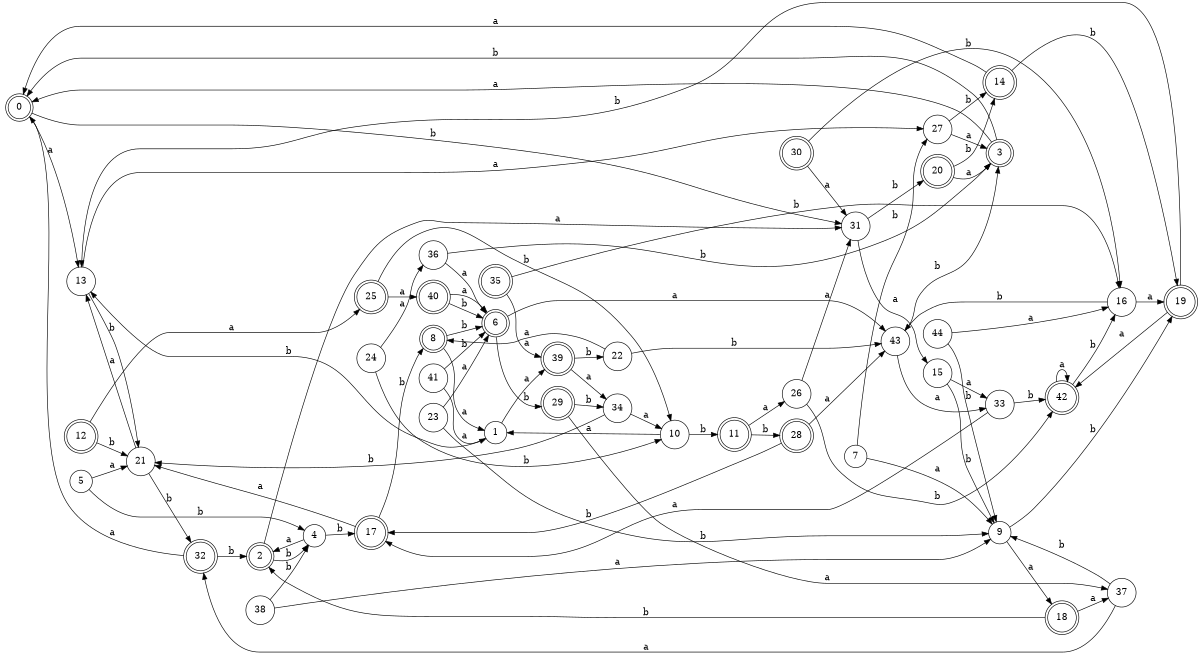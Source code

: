 digraph n36_3 {
__start0 [label="" shape="none"];

rankdir=LR;
size="8,5";

s0 [style="rounded,filled", color="black", fillcolor="white" shape="doublecircle", label="0"];
s1 [style="filled", color="black", fillcolor="white" shape="circle", label="1"];
s2 [style="rounded,filled", color="black", fillcolor="white" shape="doublecircle", label="2"];
s3 [style="rounded,filled", color="black", fillcolor="white" shape="doublecircle", label="3"];
s4 [style="filled", color="black", fillcolor="white" shape="circle", label="4"];
s5 [style="filled", color="black", fillcolor="white" shape="circle", label="5"];
s6 [style="rounded,filled", color="black", fillcolor="white" shape="doublecircle", label="6"];
s7 [style="filled", color="black", fillcolor="white" shape="circle", label="7"];
s8 [style="rounded,filled", color="black", fillcolor="white" shape="doublecircle", label="8"];
s9 [style="filled", color="black", fillcolor="white" shape="circle", label="9"];
s10 [style="filled", color="black", fillcolor="white" shape="circle", label="10"];
s11 [style="rounded,filled", color="black", fillcolor="white" shape="doublecircle", label="11"];
s12 [style="rounded,filled", color="black", fillcolor="white" shape="doublecircle", label="12"];
s13 [style="filled", color="black", fillcolor="white" shape="circle", label="13"];
s14 [style="rounded,filled", color="black", fillcolor="white" shape="doublecircle", label="14"];
s15 [style="filled", color="black", fillcolor="white" shape="circle", label="15"];
s16 [style="filled", color="black", fillcolor="white" shape="circle", label="16"];
s17 [style="rounded,filled", color="black", fillcolor="white" shape="doublecircle", label="17"];
s18 [style="rounded,filled", color="black", fillcolor="white" shape="doublecircle", label="18"];
s19 [style="rounded,filled", color="black", fillcolor="white" shape="doublecircle", label="19"];
s20 [style="rounded,filled", color="black", fillcolor="white" shape="doublecircle", label="20"];
s21 [style="filled", color="black", fillcolor="white" shape="circle", label="21"];
s22 [style="filled", color="black", fillcolor="white" shape="circle", label="22"];
s23 [style="filled", color="black", fillcolor="white" shape="circle", label="23"];
s24 [style="filled", color="black", fillcolor="white" shape="circle", label="24"];
s25 [style="rounded,filled", color="black", fillcolor="white" shape="doublecircle", label="25"];
s26 [style="filled", color="black", fillcolor="white" shape="circle", label="26"];
s27 [style="filled", color="black", fillcolor="white" shape="circle", label="27"];
s28 [style="rounded,filled", color="black", fillcolor="white" shape="doublecircle", label="28"];
s29 [style="rounded,filled", color="black", fillcolor="white" shape="doublecircle", label="29"];
s30 [style="rounded,filled", color="black", fillcolor="white" shape="doublecircle", label="30"];
s31 [style="filled", color="black", fillcolor="white" shape="circle", label="31"];
s32 [style="rounded,filled", color="black", fillcolor="white" shape="doublecircle", label="32"];
s33 [style="filled", color="black", fillcolor="white" shape="circle", label="33"];
s34 [style="filled", color="black", fillcolor="white" shape="circle", label="34"];
s35 [style="rounded,filled", color="black", fillcolor="white" shape="doublecircle", label="35"];
s36 [style="filled", color="black", fillcolor="white" shape="circle", label="36"];
s37 [style="filled", color="black", fillcolor="white" shape="circle", label="37"];
s38 [style="filled", color="black", fillcolor="white" shape="circle", label="38"];
s39 [style="rounded,filled", color="black", fillcolor="white" shape="doublecircle", label="39"];
s40 [style="rounded,filled", color="black", fillcolor="white" shape="doublecircle", label="40"];
s41 [style="filled", color="black", fillcolor="white" shape="circle", label="41"];
s42 [style="rounded,filled", color="black", fillcolor="white" shape="doublecircle", label="42"];
s43 [style="filled", color="black", fillcolor="white" shape="circle", label="43"];
s44 [style="filled", color="black", fillcolor="white" shape="circle", label="44"];
s0 -> s13 [label="a"];
s0 -> s31 [label="b"];
s1 -> s39 [label="a"];
s1 -> s13 [label="b"];
s2 -> s31 [label="a"];
s2 -> s4 [label="b"];
s3 -> s0 [label="a"];
s3 -> s0 [label="b"];
s4 -> s2 [label="a"];
s4 -> s17 [label="b"];
s5 -> s21 [label="a"];
s5 -> s4 [label="b"];
s6 -> s43 [label="a"];
s6 -> s29 [label="b"];
s7 -> s9 [label="a"];
s7 -> s27 [label="b"];
s8 -> s1 [label="a"];
s8 -> s6 [label="b"];
s9 -> s18 [label="a"];
s9 -> s19 [label="b"];
s10 -> s1 [label="a"];
s10 -> s11 [label="b"];
s11 -> s26 [label="a"];
s11 -> s28 [label="b"];
s12 -> s25 [label="a"];
s12 -> s21 [label="b"];
s13 -> s27 [label="a"];
s13 -> s21 [label="b"];
s14 -> s0 [label="a"];
s14 -> s19 [label="b"];
s15 -> s33 [label="a"];
s15 -> s9 [label="b"];
s16 -> s19 [label="a"];
s16 -> s43 [label="b"];
s17 -> s21 [label="a"];
s17 -> s8 [label="b"];
s18 -> s37 [label="a"];
s18 -> s2 [label="b"];
s19 -> s42 [label="a"];
s19 -> s13 [label="b"];
s20 -> s3 [label="a"];
s20 -> s14 [label="b"];
s21 -> s13 [label="a"];
s21 -> s32 [label="b"];
s22 -> s8 [label="a"];
s22 -> s43 [label="b"];
s23 -> s6 [label="a"];
s23 -> s9 [label="b"];
s24 -> s36 [label="a"];
s24 -> s10 [label="b"];
s25 -> s40 [label="a"];
s25 -> s10 [label="b"];
s26 -> s31 [label="a"];
s26 -> s42 [label="b"];
s27 -> s3 [label="a"];
s27 -> s14 [label="b"];
s28 -> s43 [label="a"];
s28 -> s17 [label="b"];
s29 -> s37 [label="a"];
s29 -> s34 [label="b"];
s30 -> s31 [label="a"];
s30 -> s16 [label="b"];
s31 -> s15 [label="a"];
s31 -> s20 [label="b"];
s32 -> s0 [label="a"];
s32 -> s2 [label="b"];
s33 -> s17 [label="a"];
s33 -> s42 [label="b"];
s34 -> s10 [label="a"];
s34 -> s21 [label="b"];
s35 -> s39 [label="a"];
s35 -> s16 [label="b"];
s36 -> s6 [label="a"];
s36 -> s3 [label="b"];
s37 -> s32 [label="a"];
s37 -> s9 [label="b"];
s38 -> s9 [label="a"];
s38 -> s4 [label="b"];
s39 -> s34 [label="a"];
s39 -> s22 [label="b"];
s40 -> s6 [label="a"];
s40 -> s6 [label="b"];
s41 -> s1 [label="a"];
s41 -> s6 [label="b"];
s42 -> s42 [label="a"];
s42 -> s16 [label="b"];
s43 -> s33 [label="a"];
s43 -> s3 [label="b"];
s44 -> s16 [label="a"];
s44 -> s9 [label="b"];

}